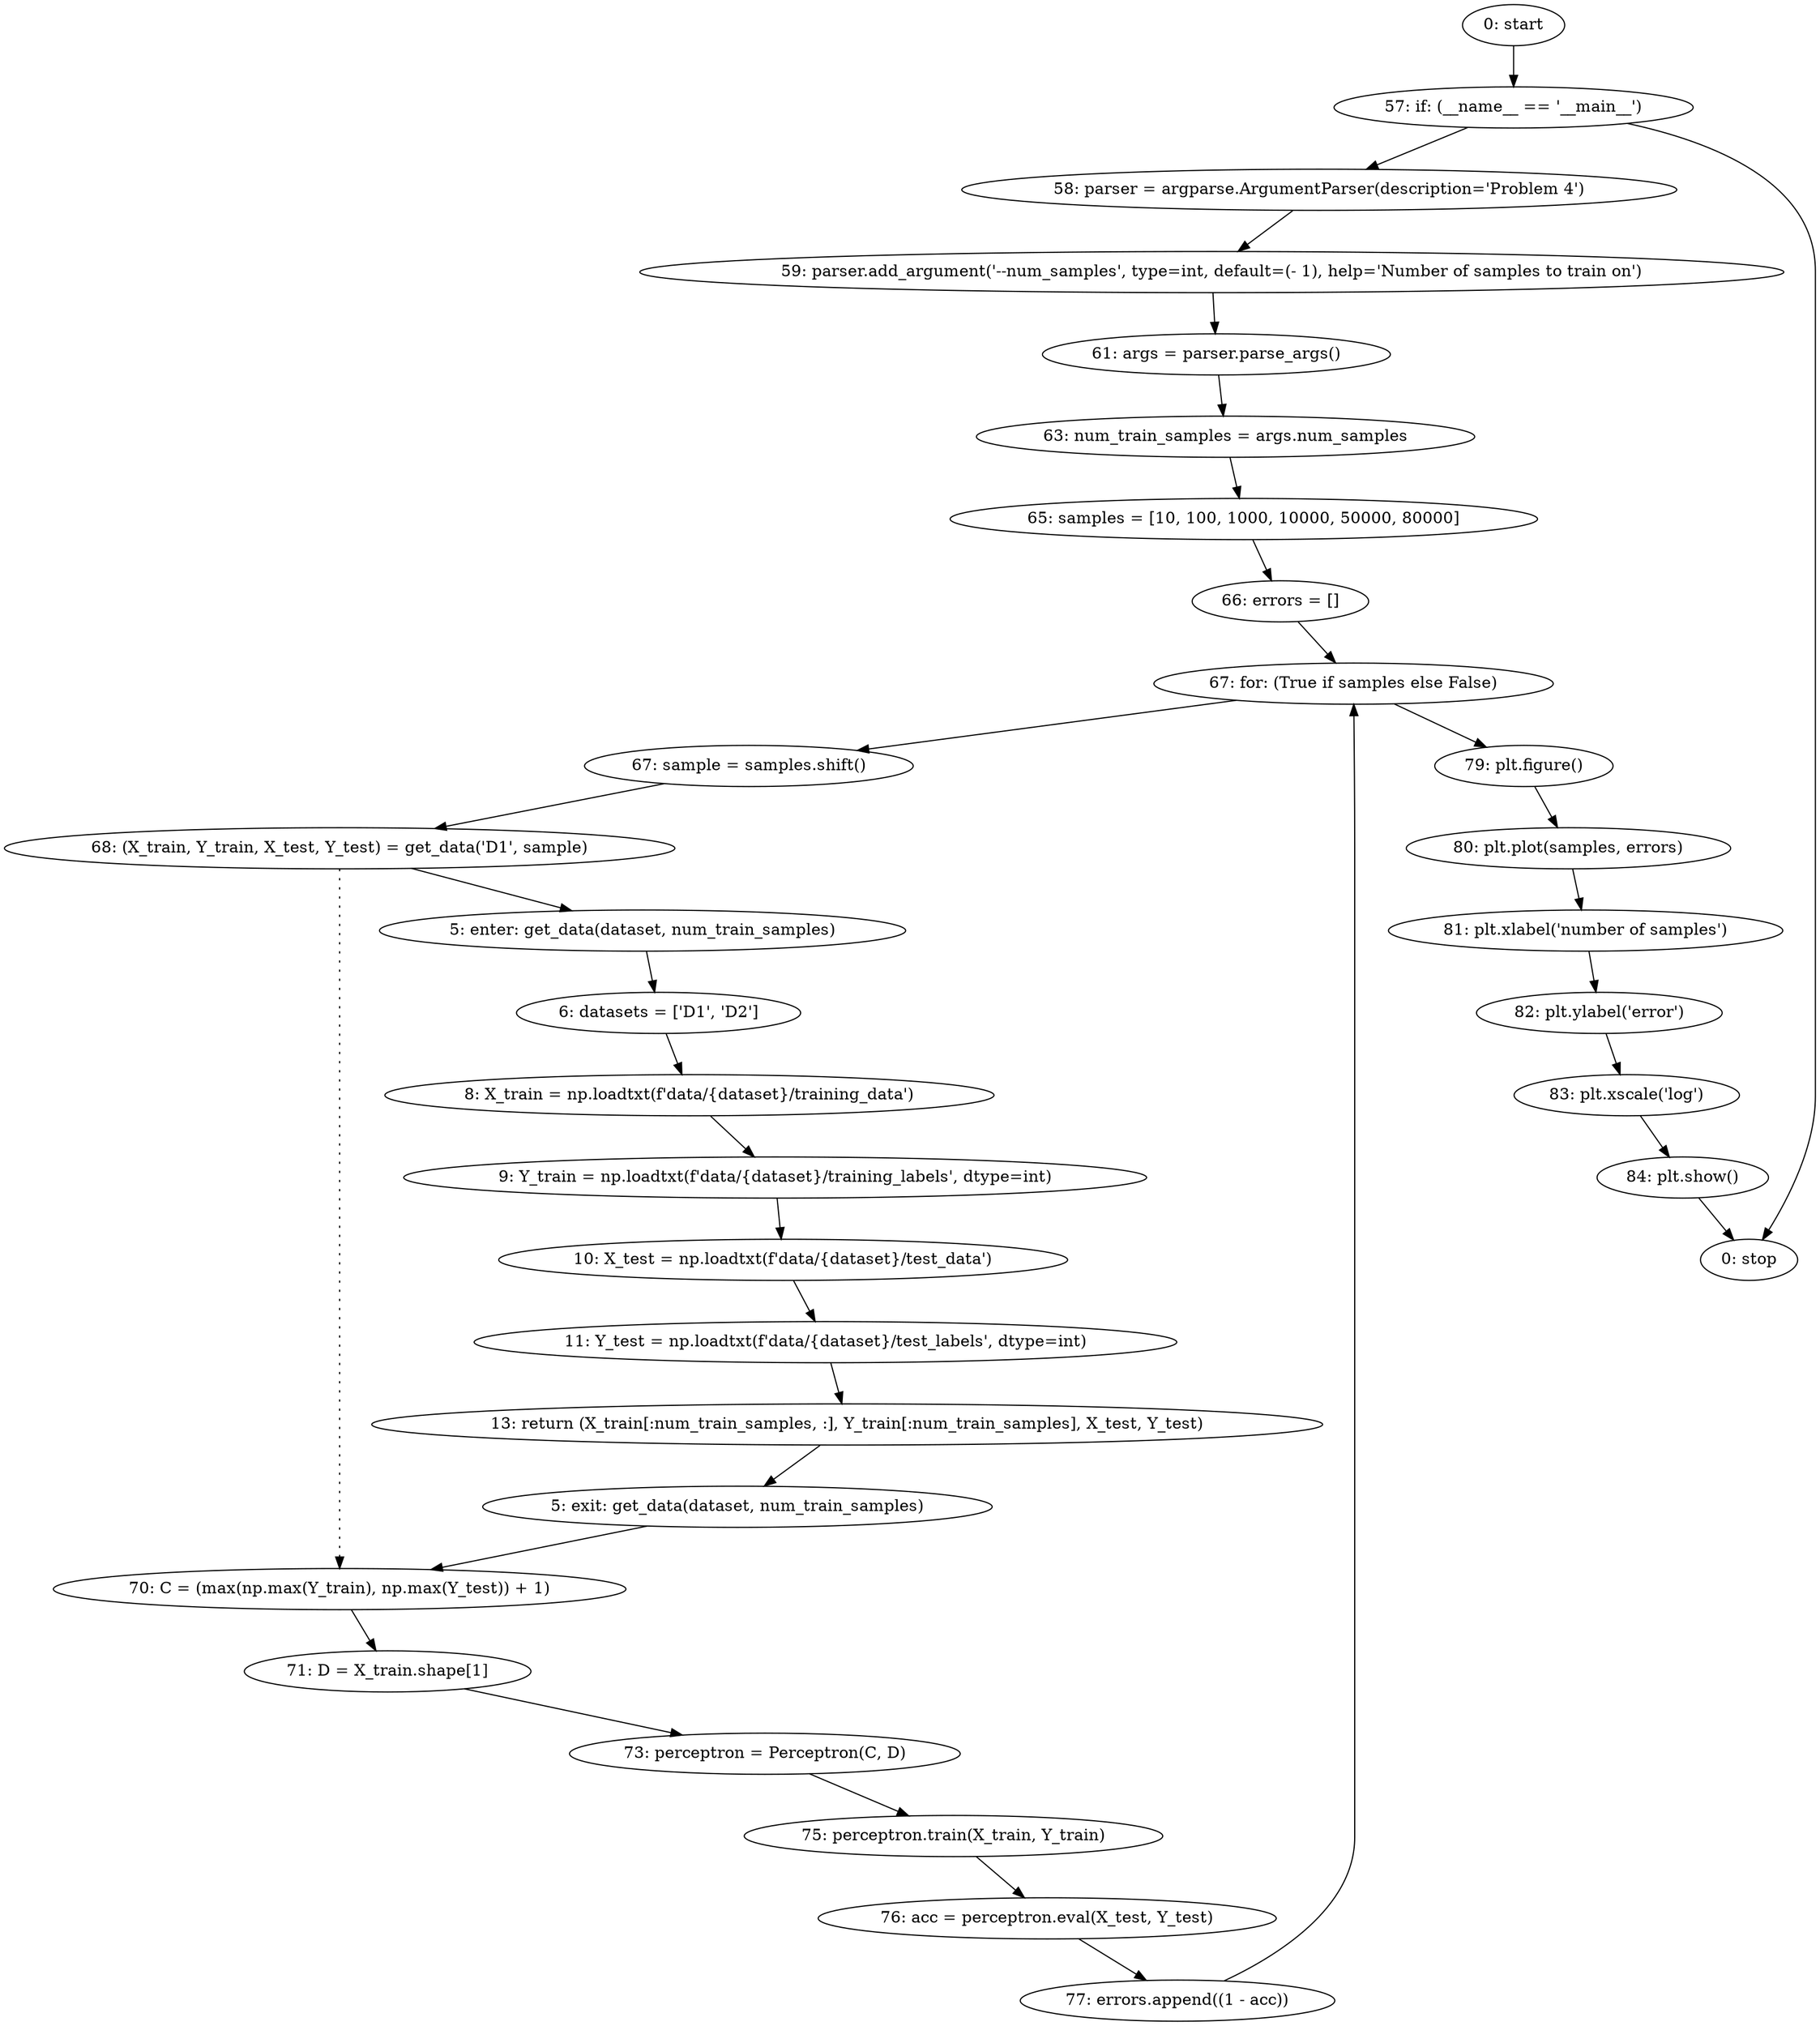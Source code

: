 strict digraph "" {
	node [label="\N"];
	0	 [label="0: start"];
	9	 [label="57: if: (__name__ == '__main__')"];
	0 -> 9;
	10	 [label="58: parser = argparse.ArgumentParser(description='Problem 4')"];
	9 -> 10;
	31	 [label="0: stop"];
	9 -> 31;
	1	 [label="5: enter: get_data(dataset, num_train_samples)"];
	3	 [label="6: datasets = ['D1', 'D2']"];
	1 -> 3;
	4	 [label="8: X_train = np.loadtxt(f'data/{dataset}/training_data')"];
	3 -> 4;
	18	 [label="68: (X_train, Y_train, X_test, Y_test) = get_data('D1', sample)"];
	18 -> 1;
	19	 [label="70: C = (max(np.max(Y_train), np.max(Y_test)) + 1)"];
	18 -> 19	 [style=dotted,
		weight=100];
	20	 [label="71: D = X_train.shape[1]"];
	19 -> 20;
	2	 [label="5: exit: get_data(dataset, num_train_samples)"];
	2 -> 19;
	8	 [label="13: return (X_train[:num_train_samples, :], Y_train[:num_train_samples], X_test, Y_test)"];
	8 -> 2;
	5	 [label="9: Y_train = np.loadtxt(f'data/{dataset}/training_labels', dtype=int)"];
	4 -> 5;
	6	 [label="10: X_test = np.loadtxt(f'data/{dataset}/test_data')"];
	5 -> 6;
	7	 [label="11: Y_test = np.loadtxt(f'data/{dataset}/test_labels', dtype=int)"];
	6 -> 7;
	7 -> 8;
	11	 [label="59: parser.add_argument('--num_samples', type=int, default=(- 1), help='Number of samples to train on')"];
	10 -> 11;
	12	 [label="61: args = parser.parse_args()"];
	11 -> 12;
	13	 [label="63: num_train_samples = args.num_samples"];
	12 -> 13;
	14	 [label="65: samples = [10, 100, 1000, 10000, 50000, 80000]"];
	13 -> 14;
	15	 [label="66: errors = []"];
	14 -> 15;
	16	 [label="67: for: (True if samples else False)"];
	15 -> 16;
	17	 [label="67: sample = samples.shift()"];
	16 -> 17;
	25	 [label="79: plt.figure()"];
	16 -> 25;
	17 -> 18;
	26	 [label="80: plt.plot(samples, errors)"];
	25 -> 26;
	24	 [label="77: errors.append((1 - acc))"];
	24 -> 16;
	21	 [label="73: perceptron = Perceptron(C, D)"];
	20 -> 21;
	22	 [label="75: perceptron.train(X_train, Y_train)"];
	21 -> 22;
	23	 [label="76: acc = perceptron.eval(X_test, Y_test)"];
	22 -> 23;
	23 -> 24;
	27	 [label="81: plt.xlabel('number of samples')"];
	26 -> 27;
	28	 [label="82: plt.ylabel('error')"];
	27 -> 28;
	29	 [label="83: plt.xscale('log')"];
	28 -> 29;
	30	 [label="84: plt.show()"];
	29 -> 30;
	30 -> 31;
}

